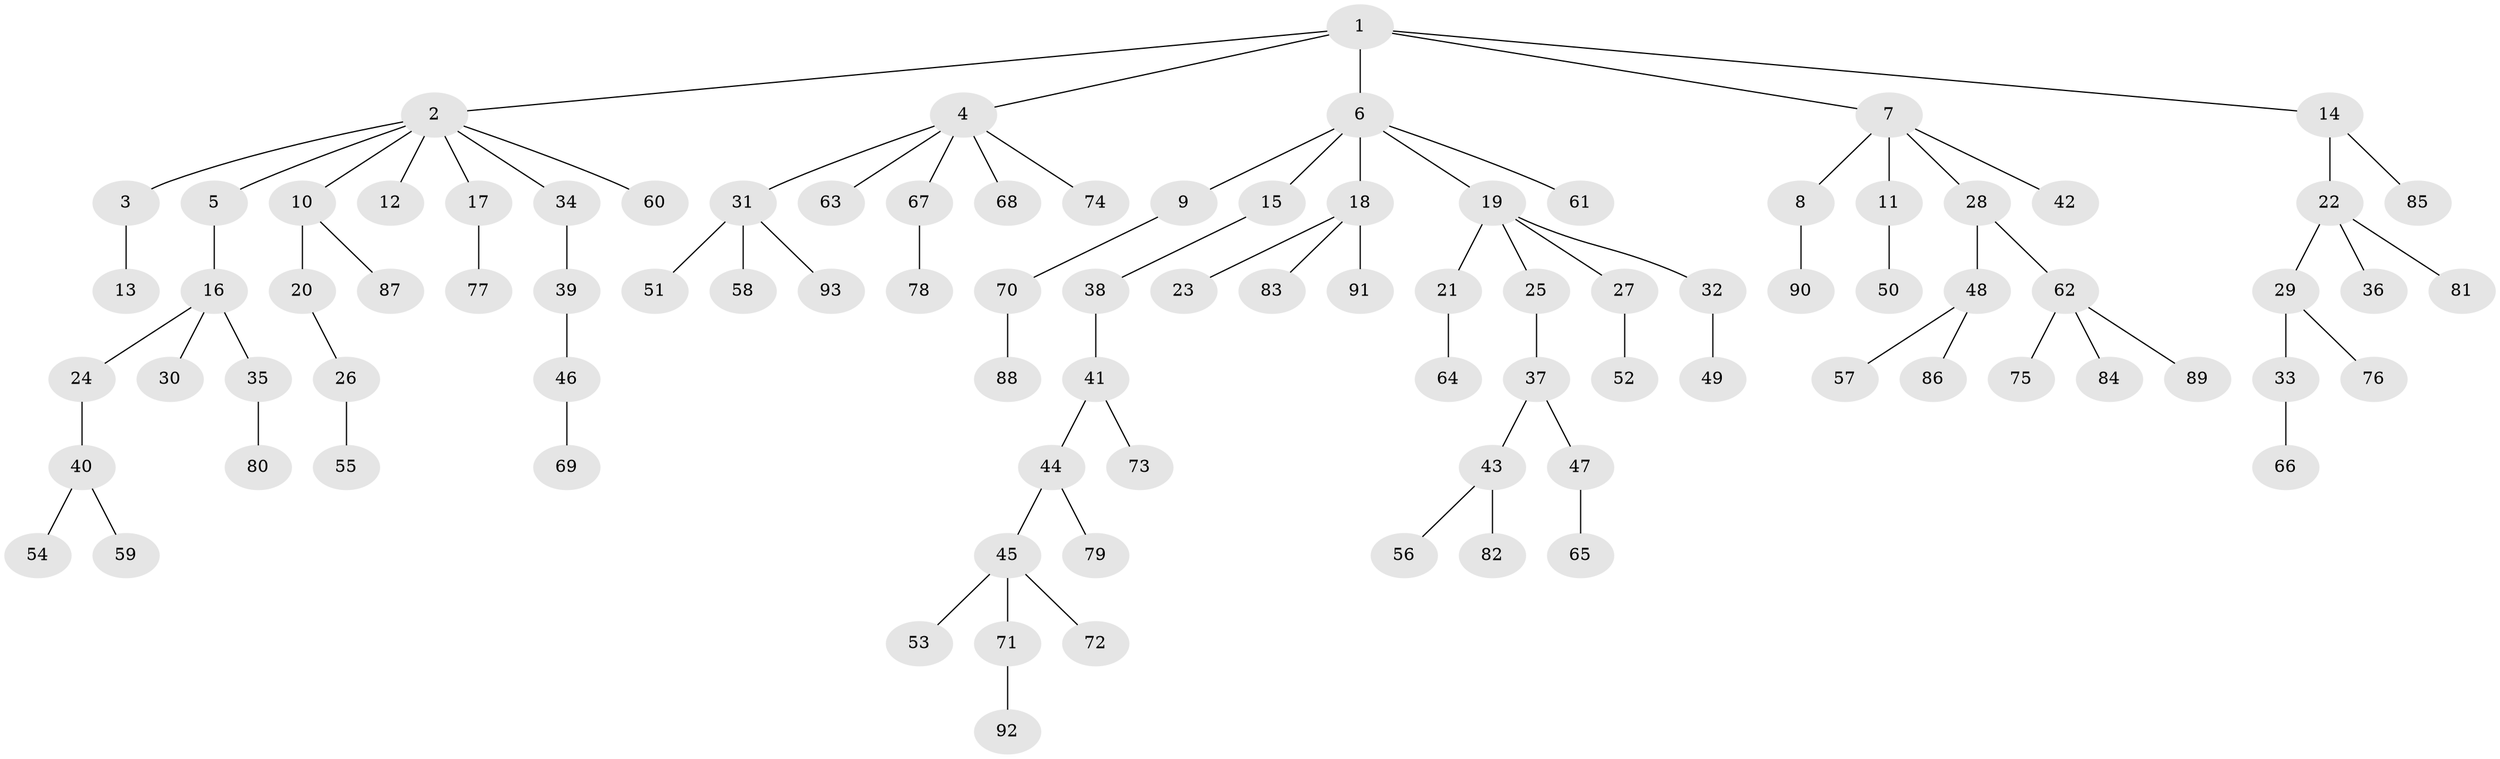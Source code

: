 // coarse degree distribution, {11: 0.01818181818181818, 2: 0.21818181818181817, 6: 0.03636363636363636, 5: 0.01818181818181818, 1: 0.5636363636363636, 3: 0.12727272727272726, 4: 0.01818181818181818}
// Generated by graph-tools (version 1.1) at 2025/19/03/04/25 18:19:13]
// undirected, 93 vertices, 92 edges
graph export_dot {
graph [start="1"]
  node [color=gray90,style=filled];
  1;
  2;
  3;
  4;
  5;
  6;
  7;
  8;
  9;
  10;
  11;
  12;
  13;
  14;
  15;
  16;
  17;
  18;
  19;
  20;
  21;
  22;
  23;
  24;
  25;
  26;
  27;
  28;
  29;
  30;
  31;
  32;
  33;
  34;
  35;
  36;
  37;
  38;
  39;
  40;
  41;
  42;
  43;
  44;
  45;
  46;
  47;
  48;
  49;
  50;
  51;
  52;
  53;
  54;
  55;
  56;
  57;
  58;
  59;
  60;
  61;
  62;
  63;
  64;
  65;
  66;
  67;
  68;
  69;
  70;
  71;
  72;
  73;
  74;
  75;
  76;
  77;
  78;
  79;
  80;
  81;
  82;
  83;
  84;
  85;
  86;
  87;
  88;
  89;
  90;
  91;
  92;
  93;
  1 -- 2;
  1 -- 4;
  1 -- 6;
  1 -- 7;
  1 -- 14;
  2 -- 3;
  2 -- 5;
  2 -- 10;
  2 -- 12;
  2 -- 17;
  2 -- 34;
  2 -- 60;
  3 -- 13;
  4 -- 31;
  4 -- 63;
  4 -- 67;
  4 -- 68;
  4 -- 74;
  5 -- 16;
  6 -- 9;
  6 -- 15;
  6 -- 18;
  6 -- 19;
  6 -- 61;
  7 -- 8;
  7 -- 11;
  7 -- 28;
  7 -- 42;
  8 -- 90;
  9 -- 70;
  10 -- 20;
  10 -- 87;
  11 -- 50;
  14 -- 22;
  14 -- 85;
  15 -- 38;
  16 -- 24;
  16 -- 30;
  16 -- 35;
  17 -- 77;
  18 -- 23;
  18 -- 83;
  18 -- 91;
  19 -- 21;
  19 -- 25;
  19 -- 27;
  19 -- 32;
  20 -- 26;
  21 -- 64;
  22 -- 29;
  22 -- 36;
  22 -- 81;
  24 -- 40;
  25 -- 37;
  26 -- 55;
  27 -- 52;
  28 -- 48;
  28 -- 62;
  29 -- 33;
  29 -- 76;
  31 -- 51;
  31 -- 58;
  31 -- 93;
  32 -- 49;
  33 -- 66;
  34 -- 39;
  35 -- 80;
  37 -- 43;
  37 -- 47;
  38 -- 41;
  39 -- 46;
  40 -- 54;
  40 -- 59;
  41 -- 44;
  41 -- 73;
  43 -- 56;
  43 -- 82;
  44 -- 45;
  44 -- 79;
  45 -- 53;
  45 -- 71;
  45 -- 72;
  46 -- 69;
  47 -- 65;
  48 -- 57;
  48 -- 86;
  62 -- 75;
  62 -- 84;
  62 -- 89;
  67 -- 78;
  70 -- 88;
  71 -- 92;
}

